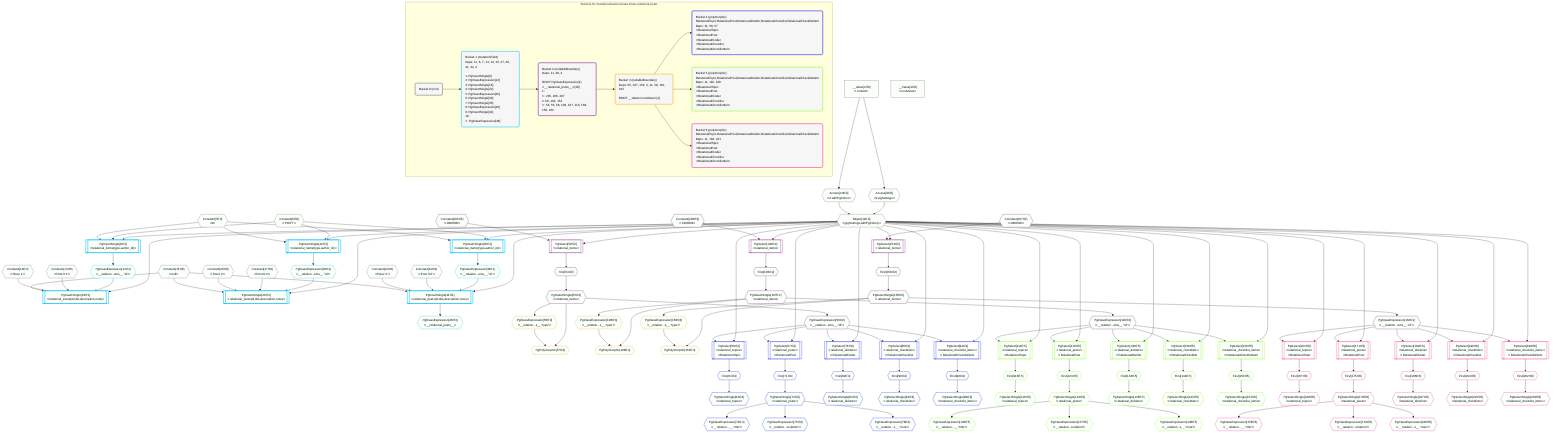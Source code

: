 %%{init: {'themeVariables': { 'fontSize': '12px'}}}%%
graph TD
    classDef path fill:#eee,stroke:#000,color:#000
    classDef plan fill:#fff,stroke-width:1px,color:#000
    classDef itemplan fill:#fff,stroke-width:2px,color:#000
    classDef unbatchedplan fill:#dff,stroke-width:1px,color:#000
    classDef sideeffectplan fill:#fcc,stroke-width:2px,color:#000
    classDef bucket fill:#f6f6f6,color:#000,stroke-width:2px,text-align:left


    %% plan dependencies
    Object11{{"Object[11∈0]<br />ᐸ{pgSettings,withPgClient}ᐳ"}}:::plan
    Access9{{"Access[9∈0]<br />ᐸ2.pgSettingsᐳ"}}:::plan
    Access10{{"Access[10∈0]<br />ᐸ2.withPgClientᐳ"}}:::plan
    Access9 & Access10 --> Object11
    __Value2["__Value[2∈0]<br />ᐸcontextᐳ"]:::plan
    __Value2 --> Access9
    __Value2 --> Access10
    __Value4["__Value[4∈0]<br />ᐸrootValueᐳ"]:::plan
    Constant6{{"Constant[6∈0]<br />ᐸ'POST'ᐳ"}}:::plan
    Constant7{{"Constant[7∈0]<br />ᐸ2ᐳ"}}:::plan
    Constant13{{"Constant[13∈0]<br />ᐸ'Post ꖛ1'ᐳ"}}:::plan
    Constant14{{"Constant[14∈0]<br />ᐸ'Desc 1'ᐳ"}}:::plan
    Constant15{{"Constant[15∈0]<br />ᐸnullᐳ"}}:::plan
    Constant27{{"Constant[27∈0]<br />ᐸ'Post ꖛ2'ᐳ"}}:::plan
    Constant28{{"Constant[28∈0]<br />ᐸ'Desc 2'ᐳ"}}:::plan
    Constant41{{"Constant[41∈0]<br />ᐸ'Post ꖛ3'ᐳ"}}:::plan
    Constant42{{"Constant[42∈0]<br />ᐸ'Desc 3'ᐳ"}}:::plan
    PgInsertSingle16[["PgInsertSingle[16∈1]<br />ᐸrelational_posts(id,title,description,note)ᐳ"]]:::sideeffectplan
    PgClassExpression12{{"PgClassExpression[12∈1]<br />ᐸ__relation...ems__.”id”ᐳ"}}:::plan
    Object11 & PgClassExpression12 & Constant13 & Constant14 & Constant15 --> PgInsertSingle16
    PgInsertSingle30[["PgInsertSingle[30∈1]<br />ᐸrelational_posts(id,title,description,note)ᐳ"]]:::sideeffectplan
    PgClassExpression26{{"PgClassExpression[26∈1]<br />ᐸ__relation...ems__.”id”ᐳ"}}:::plan
    Object11 & PgClassExpression26 & Constant27 & Constant28 & Constant15 --> PgInsertSingle30
    PgInsertSingle44[["PgInsertSingle[44∈1]<br />ᐸrelational_posts(id,title,description,note)ᐳ"]]:::sideeffectplan
    PgClassExpression40{{"PgClassExpression[40∈1]<br />ᐸ__relation...ems__.”id”ᐳ"}}:::plan
    Object11 & PgClassExpression40 & Constant41 & Constant42 & Constant15 --> PgInsertSingle44
    PgInsertSingle8[["PgInsertSingle[8∈1]<br />ᐸrelational_items(type,author_id)ᐳ"]]:::sideeffectplan
    Object11 & Constant6 & Constant7 --> PgInsertSingle8
    PgInsertSingle22[["PgInsertSingle[22∈1]<br />ᐸrelational_items(type,author_id)ᐳ"]]:::sideeffectplan
    Object11 & Constant6 & Constant7 --> PgInsertSingle22
    PgInsertSingle36[["PgInsertSingle[36∈1]<br />ᐸrelational_items(type,author_id)ᐳ"]]:::sideeffectplan
    Object11 & Constant6 & Constant7 --> PgInsertSingle36
    PgInsertSingle8 --> PgClassExpression12
    PgInsertSingle22 --> PgClassExpression26
    PgInsertSingle36 --> PgClassExpression40
    PgClassExpression48{{"PgClassExpression[48∈1]<br />ᐸ__relational_posts__ᐳ"}}:::plan
    PgInsertSingle44 --> PgClassExpression48
    PgSelect50[["PgSelect[50∈2]<br />ᐸrelational_itemsᐳ"]]:::plan
    Constant205{{"Constant[205∈2]<br />ᐸ1000000ᐳ"}}:::plan
    Object11 & Constant205 --> PgSelect50
    PgSelect102[["PgSelect[102∈2]<br />ᐸrelational_itemsᐳ"]]:::plan
    Constant206{{"Constant[206∈2]<br />ᐸ1000001ᐳ"}}:::plan
    Object11 & Constant206 --> PgSelect102
    PgSelect154[["PgSelect[154∈2]<br />ᐸrelational_itemsᐳ"]]:::plan
    Constant207{{"Constant[207∈2]<br />ᐸ1000002ᐳ"}}:::plan
    Object11 & Constant207 --> PgSelect154
    First54{{"First[54∈2]"}}:::plan
    PgSelect50 --> First54
    PgSelectSingle55{{"PgSelectSingle[55∈2]<br />ᐸrelational_itemsᐳ"}}:::plan
    First54 --> PgSelectSingle55
    PgClassExpression58{{"PgClassExpression[58∈2]<br />ᐸ__relation...ems__.”id”ᐳ"}}:::plan
    PgSelectSingle55 --> PgClassExpression58
    First106{{"First[106∈2]"}}:::plan
    PgSelect102 --> First106
    PgSelectSingle107{{"PgSelectSingle[107∈2]<br />ᐸrelational_itemsᐳ"}}:::plan
    First106 --> PgSelectSingle107
    PgClassExpression110{{"PgClassExpression[110∈2]<br />ᐸ__relation...ems__.”id”ᐳ"}}:::plan
    PgSelectSingle107 --> PgClassExpression110
    First158{{"First[158∈2]"}}:::plan
    PgSelect154 --> First158
    PgSelectSingle159{{"PgSelectSingle[159∈2]<br />ᐸrelational_itemsᐳ"}}:::plan
    First158 --> PgSelectSingle159
    PgClassExpression162{{"PgClassExpression[162∈2]<br />ᐸ__relation...ems__.”id”ᐳ"}}:::plan
    PgSelectSingle159 --> PgClassExpression162
    PgPolymorphic57{{"PgPolymorphic[57∈3]"}}:::plan
    PgClassExpression56{{"PgClassExpression[56∈3]<br />ᐸ__relation...s__.”type”ᐳ"}}:::plan
    PgSelectSingle55 & PgClassExpression56 --> PgPolymorphic57
    PgPolymorphic109{{"PgPolymorphic[109∈3]"}}:::plan
    PgClassExpression108{{"PgClassExpression[108∈3]<br />ᐸ__relation...s__.”type”ᐳ"}}:::plan
    PgSelectSingle107 & PgClassExpression108 --> PgPolymorphic109
    PgPolymorphic161{{"PgPolymorphic[161∈3]"}}:::plan
    PgClassExpression160{{"PgClassExpression[160∈3]<br />ᐸ__relation...s__.”type”ᐳ"}}:::plan
    PgSelectSingle159 & PgClassExpression160 --> PgPolymorphic161
    PgSelectSingle55 --> PgClassExpression56
    PgSelectSingle107 --> PgClassExpression108
    PgSelectSingle159 --> PgClassExpression160
    PgSelect59[["PgSelect[59∈4]<br />ᐸrelational_topicsᐳ<br />ᐳRelationalTopic"]]:::plan
    Object11 & PgClassExpression58 --> PgSelect59
    PgSelect67[["PgSelect[67∈4]<br />ᐸrelational_postsᐳ<br />ᐳRelationalPost"]]:::plan
    Object11 & PgClassExpression58 --> PgSelect67
    PgSelect78[["PgSelect[78∈4]<br />ᐸrelational_dividersᐳ<br />ᐳRelationalDivider"]]:::plan
    Object11 & PgClassExpression58 --> PgSelect78
    PgSelect86[["PgSelect[86∈4]<br />ᐸrelational_checklistsᐳ<br />ᐳRelationalChecklist"]]:::plan
    Object11 & PgClassExpression58 --> PgSelect86
    PgSelect94[["PgSelect[94∈4]<br />ᐸrelational_checklist_itemsᐳ<br />ᐳRelationalChecklistItem"]]:::plan
    Object11 & PgClassExpression58 --> PgSelect94
    First63{{"First[63∈4]"}}:::plan
    PgSelect59 --> First63
    PgSelectSingle64{{"PgSelectSingle[64∈4]<br />ᐸrelational_topicsᐳ"}}:::plan
    First63 --> PgSelectSingle64
    First71{{"First[71∈4]"}}:::plan
    PgSelect67 --> First71
    PgSelectSingle72{{"PgSelectSingle[72∈4]<br />ᐸrelational_postsᐳ"}}:::plan
    First71 --> PgSelectSingle72
    PgClassExpression74{{"PgClassExpression[74∈4]<br />ᐸ__relation...__.”title”ᐳ"}}:::plan
    PgSelectSingle72 --> PgClassExpression74
    PgClassExpression75{{"PgClassExpression[75∈4]<br />ᐸ__relation...scription”ᐳ"}}:::plan
    PgSelectSingle72 --> PgClassExpression75
    PgClassExpression76{{"PgClassExpression[76∈4]<br />ᐸ__relation...s__.”note”ᐳ"}}:::plan
    PgSelectSingle72 --> PgClassExpression76
    First82{{"First[82∈4]"}}:::plan
    PgSelect78 --> First82
    PgSelectSingle83{{"PgSelectSingle[83∈4]<br />ᐸrelational_dividersᐳ"}}:::plan
    First82 --> PgSelectSingle83
    First90{{"First[90∈4]"}}:::plan
    PgSelect86 --> First90
    PgSelectSingle91{{"PgSelectSingle[91∈4]<br />ᐸrelational_checklistsᐳ"}}:::plan
    First90 --> PgSelectSingle91
    First98{{"First[98∈4]"}}:::plan
    PgSelect94 --> First98
    PgSelectSingle99{{"PgSelectSingle[99∈4]<br />ᐸrelational_checklist_itemsᐳ"}}:::plan
    First98 --> PgSelectSingle99
    PgSelect111[["PgSelect[111∈5]<br />ᐸrelational_topicsᐳ<br />ᐳRelationalTopic"]]:::plan
    Object11 & PgClassExpression110 --> PgSelect111
    PgSelect119[["PgSelect[119∈5]<br />ᐸrelational_postsᐳ<br />ᐳRelationalPost"]]:::plan
    Object11 & PgClassExpression110 --> PgSelect119
    PgSelect130[["PgSelect[130∈5]<br />ᐸrelational_dividersᐳ<br />ᐳRelationalDivider"]]:::plan
    Object11 & PgClassExpression110 --> PgSelect130
    PgSelect138[["PgSelect[138∈5]<br />ᐸrelational_checklistsᐳ<br />ᐳRelationalChecklist"]]:::plan
    Object11 & PgClassExpression110 --> PgSelect138
    PgSelect146[["PgSelect[146∈5]<br />ᐸrelational_checklist_itemsᐳ<br />ᐳRelationalChecklistItem"]]:::plan
    Object11 & PgClassExpression110 --> PgSelect146
    First115{{"First[115∈5]"}}:::plan
    PgSelect111 --> First115
    PgSelectSingle116{{"PgSelectSingle[116∈5]<br />ᐸrelational_topicsᐳ"}}:::plan
    First115 --> PgSelectSingle116
    First123{{"First[123∈5]"}}:::plan
    PgSelect119 --> First123
    PgSelectSingle124{{"PgSelectSingle[124∈5]<br />ᐸrelational_postsᐳ"}}:::plan
    First123 --> PgSelectSingle124
    PgClassExpression126{{"PgClassExpression[126∈5]<br />ᐸ__relation...__.”title”ᐳ"}}:::plan
    PgSelectSingle124 --> PgClassExpression126
    PgClassExpression127{{"PgClassExpression[127∈5]<br />ᐸ__relation...scription”ᐳ"}}:::plan
    PgSelectSingle124 --> PgClassExpression127
    PgClassExpression128{{"PgClassExpression[128∈5]<br />ᐸ__relation...s__.”note”ᐳ"}}:::plan
    PgSelectSingle124 --> PgClassExpression128
    First134{{"First[134∈5]"}}:::plan
    PgSelect130 --> First134
    PgSelectSingle135{{"PgSelectSingle[135∈5]<br />ᐸrelational_dividersᐳ"}}:::plan
    First134 --> PgSelectSingle135
    First142{{"First[142∈5]"}}:::plan
    PgSelect138 --> First142
    PgSelectSingle143{{"PgSelectSingle[143∈5]<br />ᐸrelational_checklistsᐳ"}}:::plan
    First142 --> PgSelectSingle143
    First150{{"First[150∈5]"}}:::plan
    PgSelect146 --> First150
    PgSelectSingle151{{"PgSelectSingle[151∈5]<br />ᐸrelational_checklist_itemsᐳ"}}:::plan
    First150 --> PgSelectSingle151
    PgSelect163[["PgSelect[163∈6]<br />ᐸrelational_topicsᐳ<br />ᐳRelationalTopic"]]:::plan
    Object11 & PgClassExpression162 --> PgSelect163
    PgSelect171[["PgSelect[171∈6]<br />ᐸrelational_postsᐳ<br />ᐳRelationalPost"]]:::plan
    Object11 & PgClassExpression162 --> PgSelect171
    PgSelect182[["PgSelect[182∈6]<br />ᐸrelational_dividersᐳ<br />ᐳRelationalDivider"]]:::plan
    Object11 & PgClassExpression162 --> PgSelect182
    PgSelect190[["PgSelect[190∈6]<br />ᐸrelational_checklistsᐳ<br />ᐳRelationalChecklist"]]:::plan
    Object11 & PgClassExpression162 --> PgSelect190
    PgSelect198[["PgSelect[198∈6]<br />ᐸrelational_checklist_itemsᐳ<br />ᐳRelationalChecklistItem"]]:::plan
    Object11 & PgClassExpression162 --> PgSelect198
    First167{{"First[167∈6]"}}:::plan
    PgSelect163 --> First167
    PgSelectSingle168{{"PgSelectSingle[168∈6]<br />ᐸrelational_topicsᐳ"}}:::plan
    First167 --> PgSelectSingle168
    First175{{"First[175∈6]"}}:::plan
    PgSelect171 --> First175
    PgSelectSingle176{{"PgSelectSingle[176∈6]<br />ᐸrelational_postsᐳ"}}:::plan
    First175 --> PgSelectSingle176
    PgClassExpression178{{"PgClassExpression[178∈6]<br />ᐸ__relation...__.”title”ᐳ"}}:::plan
    PgSelectSingle176 --> PgClassExpression178
    PgClassExpression179{{"PgClassExpression[179∈6]<br />ᐸ__relation...scription”ᐳ"}}:::plan
    PgSelectSingle176 --> PgClassExpression179
    PgClassExpression180{{"PgClassExpression[180∈6]<br />ᐸ__relation...s__.”note”ᐳ"}}:::plan
    PgSelectSingle176 --> PgClassExpression180
    First186{{"First[186∈6]"}}:::plan
    PgSelect182 --> First186
    PgSelectSingle187{{"PgSelectSingle[187∈6]<br />ᐸrelational_dividersᐳ"}}:::plan
    First186 --> PgSelectSingle187
    First194{{"First[194∈6]"}}:::plan
    PgSelect190 --> First194
    PgSelectSingle195{{"PgSelectSingle[195∈6]<br />ᐸrelational_checklistsᐳ"}}:::plan
    First194 --> PgSelectSingle195
    First202{{"First[202∈6]"}}:::plan
    PgSelect198 --> First202
    PgSelectSingle203{{"PgSelectSingle[203∈6]<br />ᐸrelational_checklist_itemsᐳ"}}:::plan
    First202 --> PgSelectSingle203

    %% define steps

    subgraph "Buckets for mutations/basics/create-three-relational-posts"
    Bucket0("Bucket 0 (root)"):::bucket
    classDef bucket0 stroke:#696969
    class Bucket0,__Value2,__Value4,Constant6,Constant7,Access9,Access10,Object11,Constant13,Constant14,Constant15,Constant27,Constant28,Constant41,Constant42 bucket0
    Bucket1("Bucket 1 (mutationField)<br />Deps: 11, 6, 7, 13, 14, 15, 27, 28, 41, 42, 4<br /><br />1: PgInsertSingle[8]<br />2: PgClassExpression[12]<br />3: PgInsertSingle[16]<br />4: PgInsertSingle[22]<br />5: PgClassExpression[26]<br />6: PgInsertSingle[30]<br />7: PgInsertSingle[36]<br />8: PgClassExpression[40]<br />9: PgInsertSingle[44]<br />10: <br />ᐳ: PgClassExpression[48]"):::bucket
    classDef bucket1 stroke:#00bfff
    class Bucket1,PgInsertSingle8,PgClassExpression12,PgInsertSingle16,PgInsertSingle22,PgClassExpression26,PgInsertSingle30,PgInsertSingle36,PgClassExpression40,PgInsertSingle44,PgClassExpression48 bucket1
    Bucket2("Bucket 2 (nullableBoundary)<br />Deps: 11, 48, 4<br /><br />ROOT PgClassExpression{1}ᐸ__relational_posts__ᐳ[48]<br />1: <br />ᐳ: 205, 206, 207<br />2: 50, 102, 154<br />ᐳ: 54, 55, 58, 106, 107, 110, 158, 159, 162"):::bucket
    classDef bucket2 stroke:#7f007f
    class Bucket2,PgSelect50,First54,PgSelectSingle55,PgClassExpression58,PgSelect102,First106,PgSelectSingle107,PgClassExpression110,PgSelect154,First158,PgSelectSingle159,PgClassExpression162,Constant205,Constant206,Constant207 bucket2
    Bucket3("Bucket 3 (nullableBoundary)<br />Deps: 55, 107, 159, 4, 11, 58, 110, 162<br /><br />ROOT __ValueᐸrootValueᐳ[4]"):::bucket
    classDef bucket3 stroke:#ffa500
    class Bucket3,PgClassExpression56,PgPolymorphic57,PgClassExpression108,PgPolymorphic109,PgClassExpression160,PgPolymorphic161 bucket3
    Bucket4("Bucket 4 (polymorphic)<br />RelationalTopic,RelationalPost,RelationalDivider,RelationalChecklist,RelationalChecklistItem<br />Deps: 11, 58, 57<br />ᐳRelationalTopic<br />ᐳRelationalPost<br />ᐳRelationalDivider<br />ᐳRelationalChecklist<br />ᐳRelationalChecklistItem"):::bucket
    classDef bucket4 stroke:#0000ff
    class Bucket4,PgSelect59,First63,PgSelectSingle64,PgSelect67,First71,PgSelectSingle72,PgClassExpression74,PgClassExpression75,PgClassExpression76,PgSelect78,First82,PgSelectSingle83,PgSelect86,First90,PgSelectSingle91,PgSelect94,First98,PgSelectSingle99 bucket4
    Bucket5("Bucket 5 (polymorphic)<br />RelationalTopic,RelationalPost,RelationalDivider,RelationalChecklist,RelationalChecklistItem<br />Deps: 11, 110, 109<br />ᐳRelationalTopic<br />ᐳRelationalPost<br />ᐳRelationalDivider<br />ᐳRelationalChecklist<br />ᐳRelationalChecklistItem"):::bucket
    classDef bucket5 stroke:#7fff00
    class Bucket5,PgSelect111,First115,PgSelectSingle116,PgSelect119,First123,PgSelectSingle124,PgClassExpression126,PgClassExpression127,PgClassExpression128,PgSelect130,First134,PgSelectSingle135,PgSelect138,First142,PgSelectSingle143,PgSelect146,First150,PgSelectSingle151 bucket5
    Bucket6("Bucket 6 (polymorphic)<br />RelationalTopic,RelationalPost,RelationalDivider,RelationalChecklist,RelationalChecklistItem<br />Deps: 11, 162, 161<br />ᐳRelationalTopic<br />ᐳRelationalPost<br />ᐳRelationalDivider<br />ᐳRelationalChecklist<br />ᐳRelationalChecklistItem"):::bucket
    classDef bucket6 stroke:#ff1493
    class Bucket6,PgSelect163,First167,PgSelectSingle168,PgSelect171,First175,PgSelectSingle176,PgClassExpression178,PgClassExpression179,PgClassExpression180,PgSelect182,First186,PgSelectSingle187,PgSelect190,First194,PgSelectSingle195,PgSelect198,First202,PgSelectSingle203 bucket6
    Bucket0 --> Bucket1
    Bucket1 --> Bucket2
    Bucket2 --> Bucket3
    Bucket3 --> Bucket4 & Bucket5 & Bucket6
    classDef unary fill:#fafffa,borderWidth:8px
    class Object11,Access9,Access10,__Value2,__Value4,Constant6,Constant7,Constant13,Constant14,Constant15,Constant27,Constant28,Constant41,Constant42,PgInsertSingle16,PgInsertSingle30,PgInsertSingle44,PgInsertSingle8,PgInsertSingle22,PgInsertSingle36,PgClassExpression12,PgClassExpression26,PgClassExpression40,PgClassExpression48,PgSelect50,PgSelect102,PgSelect154,First54,PgSelectSingle55,PgClassExpression58,First106,PgSelectSingle107,PgClassExpression110,First158,PgSelectSingle159,PgClassExpression162,Constant205,Constant206,Constant207,PgPolymorphic57,PgPolymorphic109,PgPolymorphic161,PgClassExpression56,PgClassExpression108,PgClassExpression160,PgSelect59,PgSelect67,PgSelect78,PgSelect86,PgSelect94,First63,PgSelectSingle64,First71,PgSelectSingle72,PgClassExpression74,PgClassExpression75,PgClassExpression76,First82,PgSelectSingle83,First90,PgSelectSingle91,First98,PgSelectSingle99,PgSelect111,PgSelect119,PgSelect130,PgSelect138,PgSelect146,First115,PgSelectSingle116,First123,PgSelectSingle124,PgClassExpression126,PgClassExpression127,PgClassExpression128,First134,PgSelectSingle135,First142,PgSelectSingle143,First150,PgSelectSingle151,PgSelect163,PgSelect171,PgSelect182,PgSelect190,PgSelect198,First167,PgSelectSingle168,First175,PgSelectSingle176,PgClassExpression178,PgClassExpression179,PgClassExpression180,First186,PgSelectSingle187,First194,PgSelectSingle195,First202,PgSelectSingle203 unary
    end